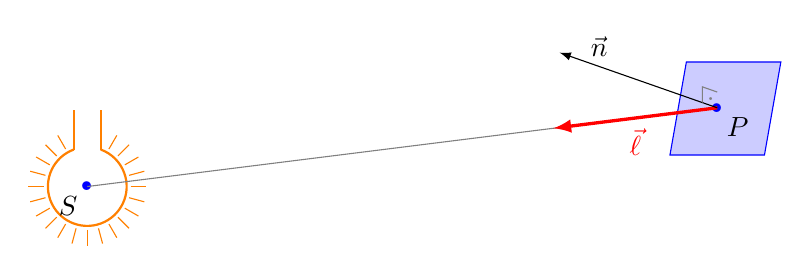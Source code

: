 ﻿\begin{tikzpicture}[scale=1]

% Ampoule
\begin{scope}[shift={(0,-3)},scale=0.5]
    \coordinate (S) at (0,0);

    \foreach \a in {60,45,...,-240}{
      \draw[orange] (\a:1.1) -- (\a:1.5);
    }

    \draw[thick, orange, fill=white] (110-360:1) arc (110-360:70:1);
    \draw[thick, orange] (70:1) -- ++(0,1);
    \draw[thick, orange] (110-360:1) -- ++(0,1);
\end{scope}

% Surface
\begin{scope}[shift={(8,-2)},scale=2]
\coordinate (P) at (0,0);
\draw[blue, fill=blue!20] (-0.3,-0.3) -- ++(80:0.6) -- ++(0.6,0) -- ++(-100:0.6) -- +(-0.6,0) -- cycle;


\end{scope}


% Texte
\node[blue, scale=3] at (S) {.};
\node[below left] at (S) {$S$};
\node[blue, scale=3] at (P) {.};
\node[below right] at (P) {$P$};

\draw[gray,thin] (P) -- (S);


\draw[very thick,->,>=latex,red] (P) -- ($(S)!0.74!(P)$) node[midway,below]{$\vec \ell$};



\tikzset{
perp/.style = {draw,angle eccentricity=.5, angle radius=2mm,pic text=.},
}
\path
  (P)
  ++ (0,0) coordinate (N)
  +(-2,.7) coordinate (Na)
  +(0,.25) coordinate (Nn)
  (N) edge[-latex] node[above, pos=.75]{$\vec{n}$} (Na)
  pic[perp,gray]{right angle=Nn--N--Na}
;
\end{tikzpicture}
